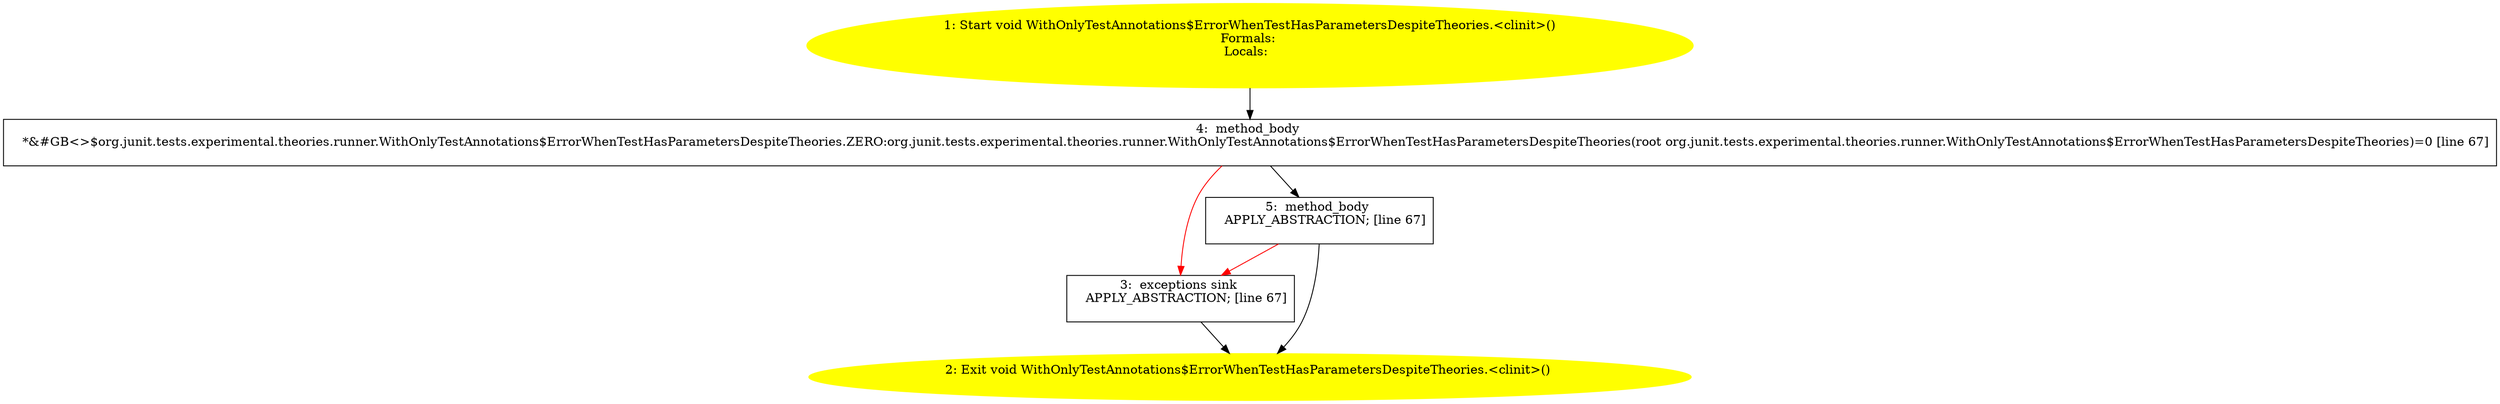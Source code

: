 /* @generated */
digraph cfg {
"org.junit.tests.experimental.theories.runner.WithOnlyTestAnnotations$ErrorWhenTestHasParametersDespi.5b82d4ae6aa27e80232c5b6648eb85e8_1" [label="1: Start void WithOnlyTestAnnotations$ErrorWhenTestHasParametersDespiteTheories.<clinit>()\nFormals: \nLocals:  \n  " color=yellow style=filled]
	

	 "org.junit.tests.experimental.theories.runner.WithOnlyTestAnnotations$ErrorWhenTestHasParametersDespi.5b82d4ae6aa27e80232c5b6648eb85e8_1" -> "org.junit.tests.experimental.theories.runner.WithOnlyTestAnnotations$ErrorWhenTestHasParametersDespi.5b82d4ae6aa27e80232c5b6648eb85e8_4" ;
"org.junit.tests.experimental.theories.runner.WithOnlyTestAnnotations$ErrorWhenTestHasParametersDespi.5b82d4ae6aa27e80232c5b6648eb85e8_2" [label="2: Exit void WithOnlyTestAnnotations$ErrorWhenTestHasParametersDespiteTheories.<clinit>() \n  " color=yellow style=filled]
	

"org.junit.tests.experimental.theories.runner.WithOnlyTestAnnotations$ErrorWhenTestHasParametersDespi.5b82d4ae6aa27e80232c5b6648eb85e8_3" [label="3:  exceptions sink \n   APPLY_ABSTRACTION; [line 67]\n " shape="box"]
	

	 "org.junit.tests.experimental.theories.runner.WithOnlyTestAnnotations$ErrorWhenTestHasParametersDespi.5b82d4ae6aa27e80232c5b6648eb85e8_3" -> "org.junit.tests.experimental.theories.runner.WithOnlyTestAnnotations$ErrorWhenTestHasParametersDespi.5b82d4ae6aa27e80232c5b6648eb85e8_2" ;
"org.junit.tests.experimental.theories.runner.WithOnlyTestAnnotations$ErrorWhenTestHasParametersDespi.5b82d4ae6aa27e80232c5b6648eb85e8_4" [label="4:  method_body \n   *&#GB<>$org.junit.tests.experimental.theories.runner.WithOnlyTestAnnotations$ErrorWhenTestHasParametersDespiteTheories.ZERO:org.junit.tests.experimental.theories.runner.WithOnlyTestAnnotations$ErrorWhenTestHasParametersDespiteTheories(root org.junit.tests.experimental.theories.runner.WithOnlyTestAnnotations$ErrorWhenTestHasParametersDespiteTheories)=0 [line 67]\n " shape="box"]
	

	 "org.junit.tests.experimental.theories.runner.WithOnlyTestAnnotations$ErrorWhenTestHasParametersDespi.5b82d4ae6aa27e80232c5b6648eb85e8_4" -> "org.junit.tests.experimental.theories.runner.WithOnlyTestAnnotations$ErrorWhenTestHasParametersDespi.5b82d4ae6aa27e80232c5b6648eb85e8_5" ;
	 "org.junit.tests.experimental.theories.runner.WithOnlyTestAnnotations$ErrorWhenTestHasParametersDespi.5b82d4ae6aa27e80232c5b6648eb85e8_4" -> "org.junit.tests.experimental.theories.runner.WithOnlyTestAnnotations$ErrorWhenTestHasParametersDespi.5b82d4ae6aa27e80232c5b6648eb85e8_3" [color="red" ];
"org.junit.tests.experimental.theories.runner.WithOnlyTestAnnotations$ErrorWhenTestHasParametersDespi.5b82d4ae6aa27e80232c5b6648eb85e8_5" [label="5:  method_body \n   APPLY_ABSTRACTION; [line 67]\n " shape="box"]
	

	 "org.junit.tests.experimental.theories.runner.WithOnlyTestAnnotations$ErrorWhenTestHasParametersDespi.5b82d4ae6aa27e80232c5b6648eb85e8_5" -> "org.junit.tests.experimental.theories.runner.WithOnlyTestAnnotations$ErrorWhenTestHasParametersDespi.5b82d4ae6aa27e80232c5b6648eb85e8_2" ;
	 "org.junit.tests.experimental.theories.runner.WithOnlyTestAnnotations$ErrorWhenTestHasParametersDespi.5b82d4ae6aa27e80232c5b6648eb85e8_5" -> "org.junit.tests.experimental.theories.runner.WithOnlyTestAnnotations$ErrorWhenTestHasParametersDespi.5b82d4ae6aa27e80232c5b6648eb85e8_3" [color="red" ];
}
